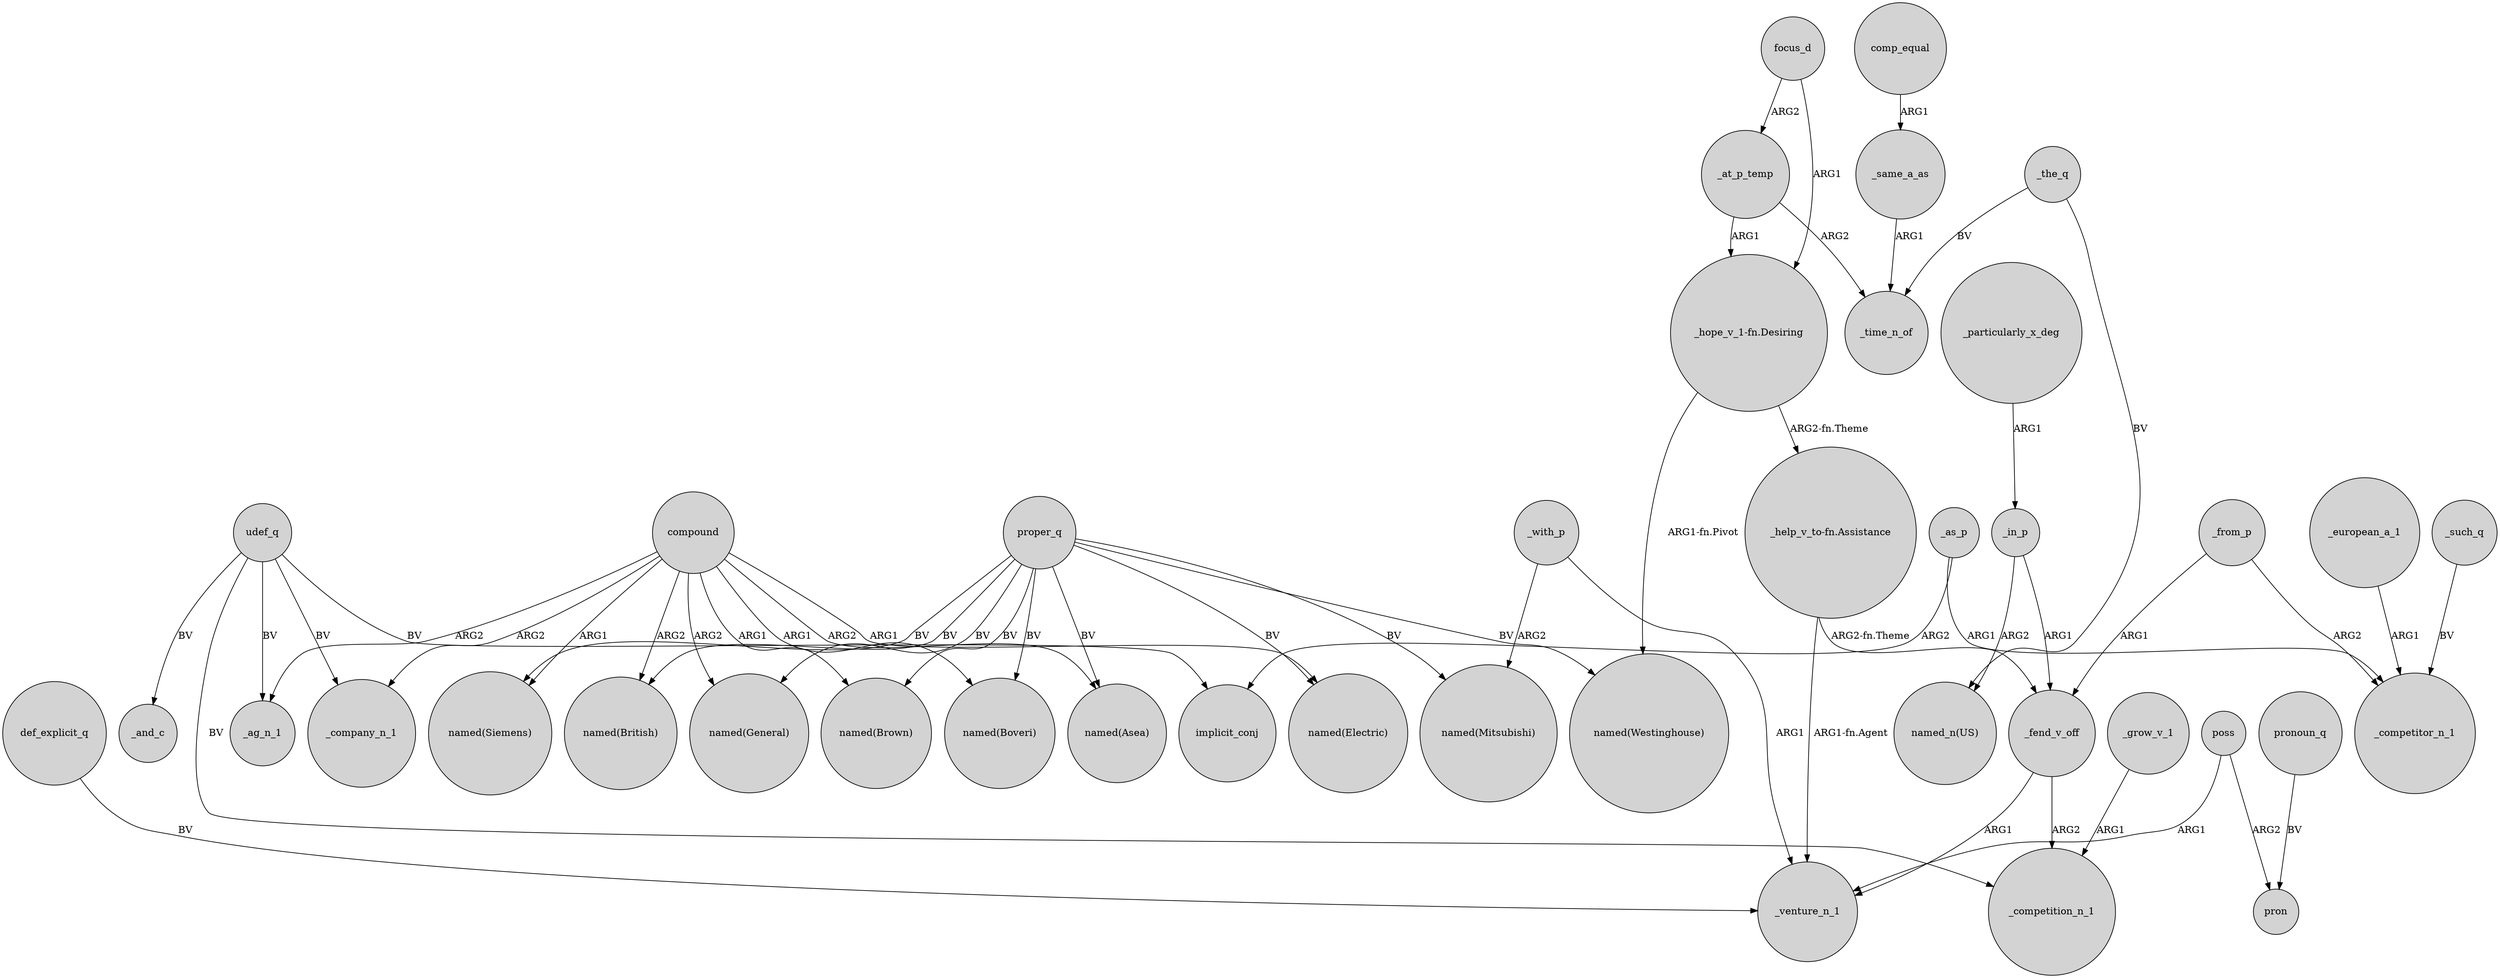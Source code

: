 digraph {
	node [shape=circle style=filled]
	focus_d -> _at_p_temp [label=ARG2]
	udef_q -> _company_n_1 [label=BV]
	udef_q -> _competition_n_1 [label=BV]
	def_explicit_q -> _venture_n_1 [label=BV]
	poss -> pron [label=ARG2]
	_european_a_1 -> _competitor_n_1 [label=ARG1]
	_fend_v_off -> _competition_n_1 [label=ARG2]
	proper_q -> "named(Asea)" [label=BV]
	_particularly_x_deg -> _in_p [label=ARG1]
	compound -> "named(British)" [label=ARG2]
	proper_q -> "named(General)" [label=BV]
	compound -> _company_n_1 [label=ARG2]
	compound -> "named(Siemens)" [label=ARG1]
	proper_q -> "named(Siemens)" [label=BV]
	proper_q -> "named(Westinghouse)" [label=BV]
	proper_q -> "named(Boveri)" [label=BV]
	_at_p_temp -> _time_n_of [label=ARG2]
	compound -> "named(Electric)" [label=ARG1]
	"_hope_v_1-fn.Desiring" -> "named(Westinghouse)" [label="ARG1-fn.Pivot"]
	compound -> "named(General)" [label=ARG2]
	udef_q -> _ag_n_1 [label=BV]
	focus_d -> "_hope_v_1-fn.Desiring" [label=ARG1]
	_in_p -> "named_n(US)" [label=ARG2]
	udef_q -> implicit_conj [label=BV]
	proper_q -> "named(Brown)" [label=BV]
	compound -> _ag_n_1 [label=ARG2]
	proper_q -> "named(British)" [label=BV]
	_the_q -> "named_n(US)" [label=BV]
	_with_p -> "named(Mitsubishi)" [label=ARG2]
	_in_p -> _fend_v_off [label=ARG1]
	pronoun_q -> pron [label=BV]
	"_help_v_to-fn.Assistance" -> _venture_n_1 [label="ARG1-fn.Agent"]
	_the_q -> _time_n_of [label=BV]
	_such_q -> _competitor_n_1 [label=BV]
	comp_equal -> _same_a_as [label=ARG1]
	compound -> "named(Asea)" [label=ARG2]
	_at_p_temp -> "_hope_v_1-fn.Desiring" [label=ARG1]
	"_help_v_to-fn.Assistance" -> _fend_v_off [label="ARG2-fn.Theme"]
	proper_q -> "named(Mitsubishi)" [label=BV]
	proper_q -> "named(Electric)" [label=BV]
	_grow_v_1 -> _competition_n_1 [label=ARG1]
	compound -> "named(Boveri)" [label=ARG1]
	_with_p -> _venture_n_1 [label=ARG1]
	poss -> _venture_n_1 [label=ARG1]
	_fend_v_off -> _venture_n_1 [label=ARG1]
	_as_p -> _competitor_n_1 [label=ARG1]
	_as_p -> implicit_conj [label=ARG2]
	_from_p -> _fend_v_off [label=ARG1]
	_from_p -> _competitor_n_1 [label=ARG2]
	_same_a_as -> _time_n_of [label=ARG1]
	udef_q -> _and_c [label=BV]
	compound -> "named(Brown)" [label=ARG1]
	"_hope_v_1-fn.Desiring" -> "_help_v_to-fn.Assistance" [label="ARG2-fn.Theme"]
}
